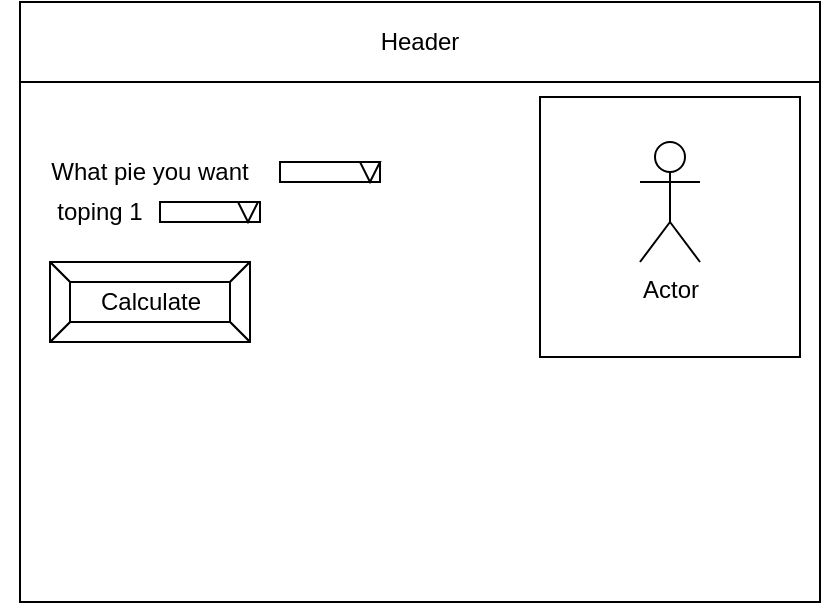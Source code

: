 <mxfile>
    <diagram id="pIaEtrtLPv3HG8r1JEND" name="Page-1">
        <mxGraphModel dx="908" dy="661" grid="1" gridSize="10" guides="1" tooltips="1" connect="1" arrows="1" fold="1" page="1" pageScale="1" pageWidth="850" pageHeight="1100" math="0" shadow="0">
            <root>
                <mxCell id="0"/>
                <mxCell id="1" parent="0"/>
                <mxCell id="6" value="" style="rounded=0;whiteSpace=wrap;html=1;" parent="1" vertex="1">
                    <mxGeometry x="80" y="80" width="400" height="300" as="geometry"/>
                </mxCell>
                <mxCell id="7" value="Header" style="rounded=0;whiteSpace=wrap;html=1;" parent="1" vertex="1">
                    <mxGeometry x="80" y="80" width="400" height="40" as="geometry"/>
                </mxCell>
                <mxCell id="8" value="Calculate" style="labelPosition=center;verticalLabelPosition=middle;align=center;html=1;shape=mxgraph.basic.button;dx=10;" parent="1" vertex="1">
                    <mxGeometry x="95" y="210" width="100" height="40" as="geometry"/>
                </mxCell>
                <mxCell id="9" value="What pie you want" style="text;html=1;strokeColor=none;fillColor=none;align=center;verticalAlign=middle;whiteSpace=wrap;rounded=0;" parent="1" vertex="1">
                    <mxGeometry x="70" y="150" width="150" height="30" as="geometry"/>
                </mxCell>
                <mxCell id="10" value="toping 1" style="text;html=1;strokeColor=none;fillColor=none;align=center;verticalAlign=middle;whiteSpace=wrap;rounded=0;" parent="1" vertex="1">
                    <mxGeometry x="90" y="170" width="60" height="30" as="geometry"/>
                </mxCell>
                <mxCell id="11" value="" style="rounded=0;whiteSpace=wrap;html=1;" parent="1" vertex="1">
                    <mxGeometry x="210" y="160" width="50" height="10" as="geometry"/>
                </mxCell>
                <mxCell id="12" value="" style="rounded=0;whiteSpace=wrap;html=1;" parent="1" vertex="1">
                    <mxGeometry x="150" y="180" width="50" height="10" as="geometry"/>
                </mxCell>
                <mxCell id="13" value="" style="triangle;whiteSpace=wrap;html=1;rotation=90;" parent="1" vertex="1">
                    <mxGeometry x="250" y="160" width="10" height="10" as="geometry"/>
                </mxCell>
                <mxCell id="14" value="" style="triangle;whiteSpace=wrap;html=1;rotation=90;" parent="1" vertex="1">
                    <mxGeometry x="189" y="180" width="10" height="10" as="geometry"/>
                </mxCell>
                <mxCell id="15" value="" style="whiteSpace=wrap;html=1;aspect=fixed;" parent="1" vertex="1">
                    <mxGeometry x="340" y="127.5" width="130" height="130" as="geometry"/>
                </mxCell>
                <mxCell id="16" value="Actor" style="shape=umlActor;verticalLabelPosition=bottom;verticalAlign=top;html=1;outlineConnect=0;" parent="1" vertex="1">
                    <mxGeometry x="390" y="150" width="30" height="60" as="geometry"/>
                </mxCell>
            </root>
        </mxGraphModel>
    </diagram>
</mxfile>
